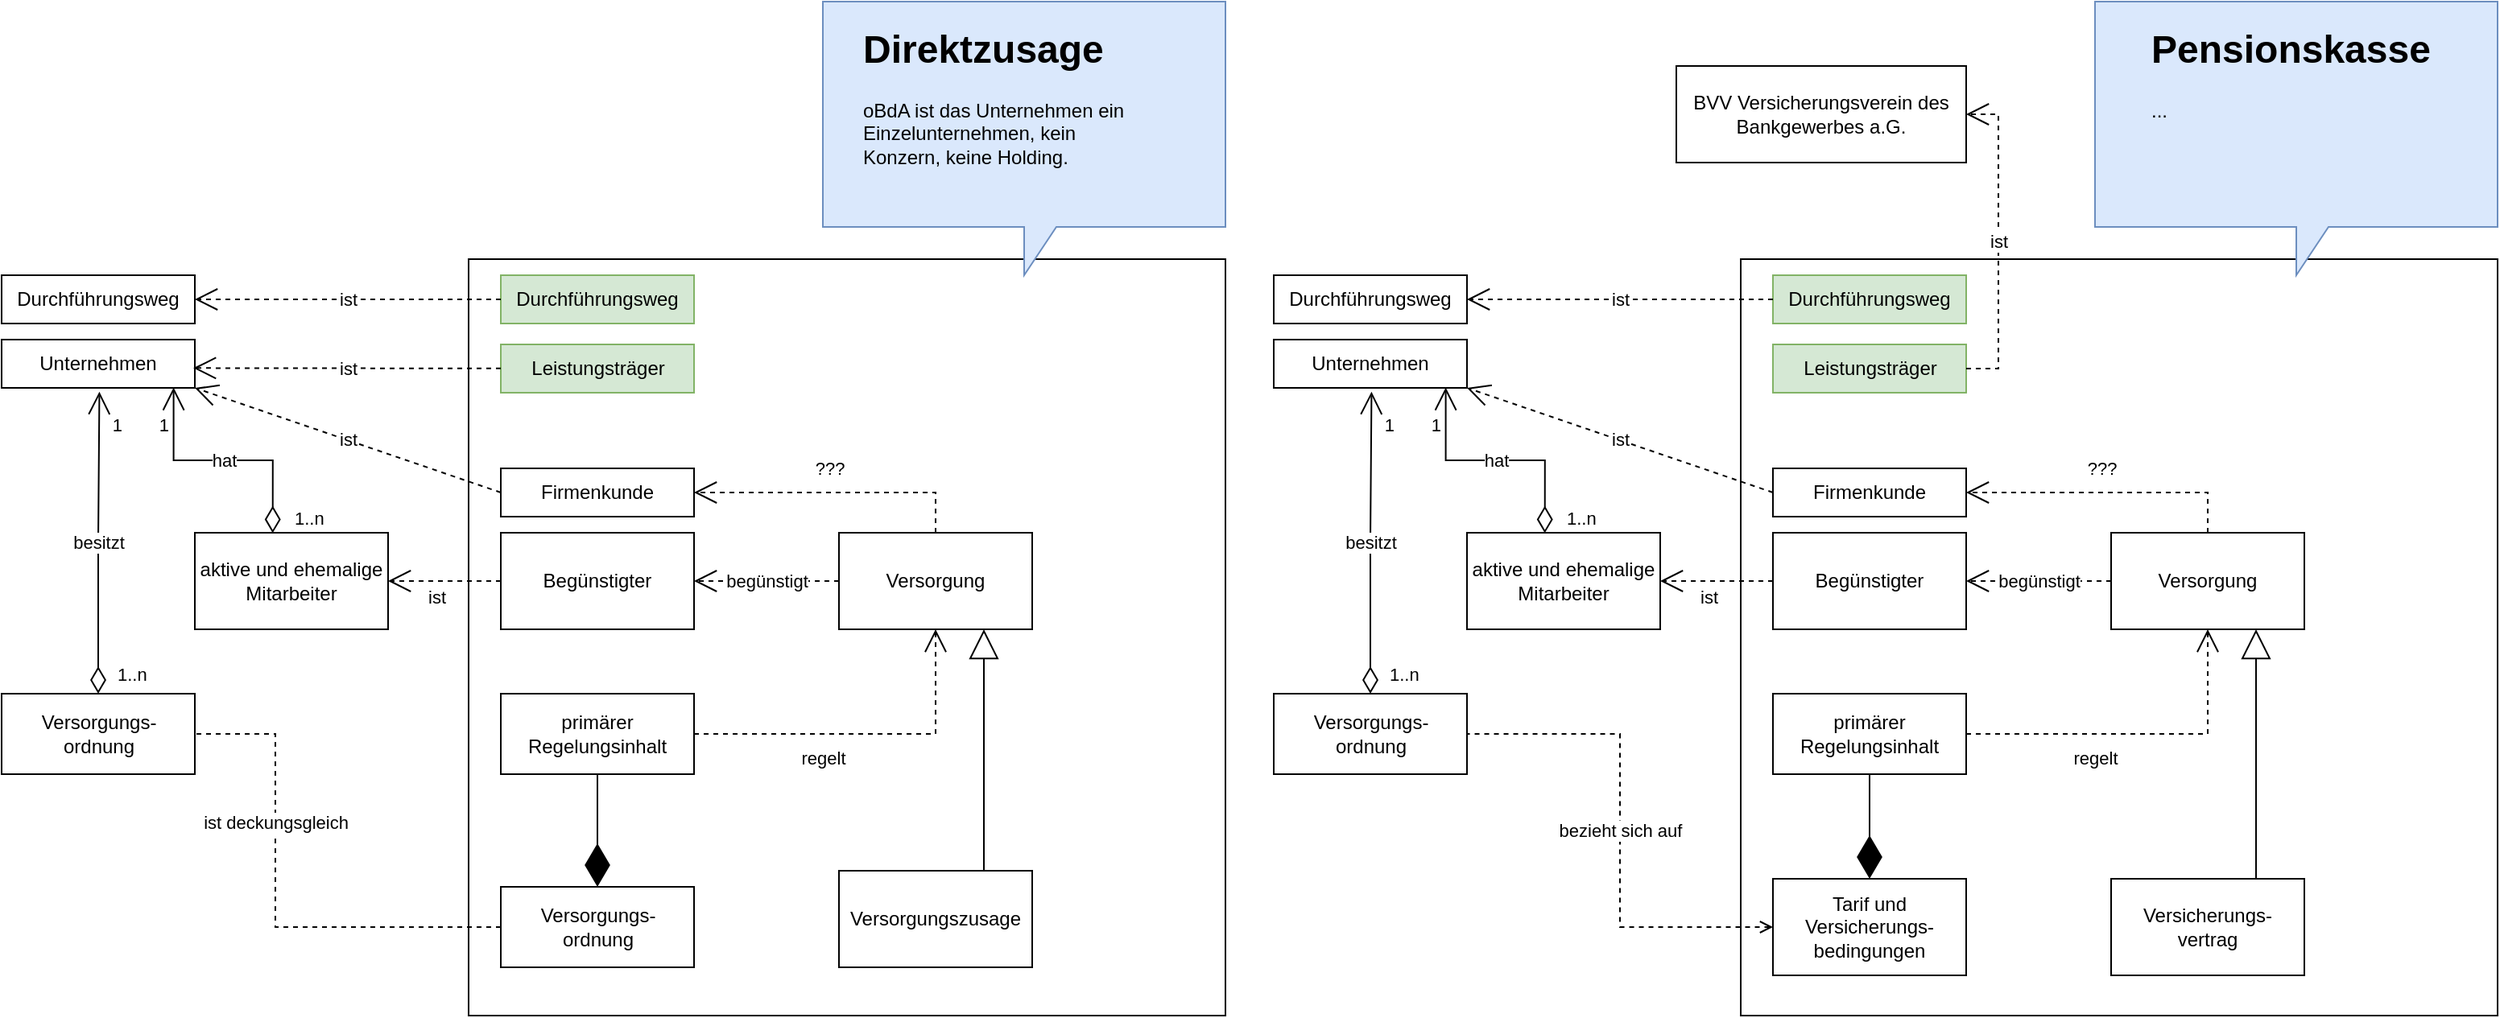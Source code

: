 <mxfile version="20.8.20" type="github">
  <diagram id="C-uBXY8Ged-GaZulML1R" name="Seite-1">
    <mxGraphModel dx="1844" dy="1058" grid="1" gridSize="10" guides="1" tooltips="1" connect="1" arrows="1" fold="1" page="1" pageScale="1" pageWidth="1920" pageHeight="1200" math="0" shadow="0">
      <root>
        <mxCell id="0" />
        <mxCell id="1" parent="0" />
        <mxCell id="RzIyw1bG6GVlp3xsneUb-1" value="" style="whiteSpace=wrap;html=1;aspect=fixed;" parent="1" vertex="1">
          <mxGeometry x="400" y="390" width="470" height="470" as="geometry" />
        </mxCell>
        <mxCell id="RzIyw1bG6GVlp3xsneUb-3" value="&lt;div&gt;Unternehmen&lt;/div&gt;" style="rounded=0;whiteSpace=wrap;html=1;" parent="1" vertex="1">
          <mxGeometry x="110" y="440" width="120" height="30" as="geometry" />
        </mxCell>
        <mxCell id="RzIyw1bG6GVlp3xsneUb-6" value="Durchführungsweg" style="rounded=0;whiteSpace=wrap;html=1;" parent="1" vertex="1">
          <mxGeometry x="110" y="400" width="120" height="30" as="geometry" />
        </mxCell>
        <mxCell id="RzIyw1bG6GVlp3xsneUb-7" value="Leistungsträger" style="html=1;fillColor=#d5e8d4;strokeColor=#82b366;" parent="1" vertex="1">
          <mxGeometry x="420" y="443" width="120" height="30" as="geometry" />
        </mxCell>
        <mxCell id="RzIyw1bG6GVlp3xsneUb-9" value="Durchführungsweg" style="rounded=0;whiteSpace=wrap;html=1;fillColor=#d5e8d4;strokeColor=#82b366;" parent="1" vertex="1">
          <mxGeometry x="420" y="400" width="120" height="30" as="geometry" />
        </mxCell>
        <mxCell id="RzIyw1bG6GVlp3xsneUb-11" value="ist" style="endArrow=open;endSize=12;dashed=1;html=1;rounded=0;entryX=0.992;entryY=0.589;entryDx=0;entryDy=0;entryPerimeter=0;" parent="1" source="RzIyw1bG6GVlp3xsneUb-7" target="RzIyw1bG6GVlp3xsneUb-3" edge="1">
          <mxGeometry width="160" relative="1" as="geometry">
            <mxPoint x="410" y="600" as="sourcePoint" />
            <mxPoint x="570" y="600" as="targetPoint" />
          </mxGeometry>
        </mxCell>
        <mxCell id="RzIyw1bG6GVlp3xsneUb-12" value="ist" style="endArrow=open;endSize=12;dashed=1;html=1;rounded=0;entryX=1;entryY=0.5;entryDx=0;entryDy=0;exitX=0;exitY=0.5;exitDx=0;exitDy=0;" parent="1" source="RzIyw1bG6GVlp3xsneUb-9" target="RzIyw1bG6GVlp3xsneUb-6" edge="1">
          <mxGeometry width="160" relative="1" as="geometry">
            <mxPoint x="410" y="600" as="sourcePoint" />
            <mxPoint x="570" y="600" as="targetPoint" />
          </mxGeometry>
        </mxCell>
        <mxCell id="RzIyw1bG6GVlp3xsneUb-13" value="&lt;div&gt;Versorgungs-&lt;/div&gt;&lt;div&gt;ordnung&lt;/div&gt;" style="html=1;" parent="1" vertex="1">
          <mxGeometry x="110" y="660" width="120" height="50" as="geometry" />
        </mxCell>
        <mxCell id="RzIyw1bG6GVlp3xsneUb-17" value="besitzt" style="endArrow=open;html=1;endSize=12;startArrow=diamondThin;startSize=14;startFill=0;edgeStyle=orthogonalEdgeStyle;rounded=0;exitX=0.5;exitY=0;exitDx=0;exitDy=0;entryX=0.506;entryY=1.078;entryDx=0;entryDy=0;entryPerimeter=0;" parent="1" source="RzIyw1bG6GVlp3xsneUb-13" target="RzIyw1bG6GVlp3xsneUb-3" edge="1">
          <mxGeometry relative="1" as="geometry">
            <mxPoint x="200" y="540" as="sourcePoint" />
            <mxPoint x="360" y="540" as="targetPoint" />
          </mxGeometry>
        </mxCell>
        <mxCell id="RzIyw1bG6GVlp3xsneUb-18" value="1..n" style="edgeLabel;resizable=0;html=1;align=left;verticalAlign=top;" parent="RzIyw1bG6GVlp3xsneUb-17" connectable="0" vertex="1">
          <mxGeometry x="-1" relative="1" as="geometry">
            <mxPoint x="10" y="-25" as="offset" />
          </mxGeometry>
        </mxCell>
        <mxCell id="RzIyw1bG6GVlp3xsneUb-19" value="1" style="edgeLabel;resizable=0;html=1;align=right;verticalAlign=top;" parent="RzIyw1bG6GVlp3xsneUb-17" connectable="0" vertex="1">
          <mxGeometry x="1" relative="1" as="geometry">
            <mxPoint x="15" y="8" as="offset" />
          </mxGeometry>
        </mxCell>
        <mxCell id="RzIyw1bG6GVlp3xsneUb-20" value="primärer Regelungsinhalt" style="rounded=0;whiteSpace=wrap;html=1;" parent="1" vertex="1">
          <mxGeometry x="420" y="660" width="120" height="50" as="geometry" />
        </mxCell>
        <mxCell id="RzIyw1bG6GVlp3xsneUb-21" value="Firmenkunde" style="rounded=0;whiteSpace=wrap;html=1;" parent="1" vertex="1">
          <mxGeometry x="420" y="520" width="120" height="30" as="geometry" />
        </mxCell>
        <mxCell id="RzIyw1bG6GVlp3xsneUb-22" value="Begünstigter" style="rounded=0;whiteSpace=wrap;html=1;" parent="1" vertex="1">
          <mxGeometry x="420" y="560" width="120" height="60" as="geometry" />
        </mxCell>
        <mxCell id="RzIyw1bG6GVlp3xsneUb-23" value="aktive und ehemalige Mitarbeiter" style="rounded=0;whiteSpace=wrap;html=1;" parent="1" vertex="1">
          <mxGeometry x="230" y="560" width="120" height="60" as="geometry" />
        </mxCell>
        <mxCell id="RzIyw1bG6GVlp3xsneUb-29" value="ist deckungsgleich" style="endArrow=none;endSize=12;dashed=1;html=1;rounded=0;entryX=1;entryY=0.5;entryDx=0;entryDy=0;exitX=0;exitY=0.5;exitDx=0;exitDy=0;edgeStyle=orthogonalEdgeStyle;endFill=0;" parent="1" source="DSj7y4Nlpi_zsEJx6jQW-32" edge="1">
          <mxGeometry x="0.323" width="160" relative="1" as="geometry">
            <mxPoint x="420" y="685" as="sourcePoint" />
            <mxPoint x="230" y="685" as="targetPoint" />
            <Array as="points">
              <mxPoint x="280" y="805" />
              <mxPoint x="280" y="685" />
            </Array>
            <mxPoint as="offset" />
          </mxGeometry>
        </mxCell>
        <mxCell id="RzIyw1bG6GVlp3xsneUb-31" value="hat" style="endArrow=open;html=1;endSize=12;startArrow=diamondThin;startSize=14;startFill=0;edgeStyle=orthogonalEdgeStyle;rounded=0;exitX=0.403;exitY=0.003;exitDx=0;exitDy=0;exitPerimeter=0;entryX=0.89;entryY=0.993;entryDx=0;entryDy=0;entryPerimeter=0;" parent="1" source="RzIyw1bG6GVlp3xsneUb-23" target="RzIyw1bG6GVlp3xsneUb-3" edge="1">
          <mxGeometry relative="1" as="geometry">
            <mxPoint x="460" y="520" as="sourcePoint" />
            <mxPoint x="620" y="520" as="targetPoint" />
          </mxGeometry>
        </mxCell>
        <mxCell id="RzIyw1bG6GVlp3xsneUb-32" value="1..n" style="edgeLabel;resizable=0;html=1;align=left;verticalAlign=top;" parent="RzIyw1bG6GVlp3xsneUb-31" connectable="0" vertex="1">
          <mxGeometry x="-1" relative="1" as="geometry">
            <mxPoint x="12" y="-22" as="offset" />
          </mxGeometry>
        </mxCell>
        <mxCell id="RzIyw1bG6GVlp3xsneUb-33" value="1" style="edgeLabel;resizable=0;html=1;align=right;verticalAlign=top;" parent="RzIyw1bG6GVlp3xsneUb-31" connectable="0" vertex="1">
          <mxGeometry x="1" relative="1" as="geometry">
            <mxPoint x="-2" y="10" as="offset" />
          </mxGeometry>
        </mxCell>
        <mxCell id="RzIyw1bG6GVlp3xsneUb-34" value="ist" style="endArrow=open;endSize=12;dashed=1;html=1;rounded=0;entryX=1;entryY=0.5;entryDx=0;entryDy=0;exitX=0;exitY=0.5;exitDx=0;exitDy=0;" parent="1" source="RzIyw1bG6GVlp3xsneUb-22" target="RzIyw1bG6GVlp3xsneUb-23" edge="1">
          <mxGeometry x="0.143" y="10" width="160" relative="1" as="geometry">
            <mxPoint x="460" y="520" as="sourcePoint" />
            <mxPoint x="620" y="520" as="targetPoint" />
            <mxPoint as="offset" />
          </mxGeometry>
        </mxCell>
        <mxCell id="RzIyw1bG6GVlp3xsneUb-35" value="&lt;div&gt;Versorgung&lt;/div&gt;" style="rounded=0;whiteSpace=wrap;html=1;" parent="1" vertex="1">
          <mxGeometry x="630" y="560" width="120" height="60" as="geometry" />
        </mxCell>
        <mxCell id="RzIyw1bG6GVlp3xsneUb-36" value="???" style="endArrow=open;endSize=12;dashed=1;html=1;rounded=0;exitX=0.5;exitY=0;exitDx=0;exitDy=0;entryX=1;entryY=0.5;entryDx=0;entryDy=0;" parent="1" source="RzIyw1bG6GVlp3xsneUb-35" target="RzIyw1bG6GVlp3xsneUb-21" edge="1">
          <mxGeometry x="0.04" y="-15" width="160" relative="1" as="geometry">
            <mxPoint x="500" y="510" as="sourcePoint" />
            <mxPoint x="660" y="510" as="targetPoint" />
            <Array as="points">
              <mxPoint x="690" y="535" />
            </Array>
            <mxPoint as="offset" />
          </mxGeometry>
        </mxCell>
        <mxCell id="RzIyw1bG6GVlp3xsneUb-37" value="begünstigt" style="endArrow=open;endSize=12;dashed=1;html=1;rounded=0;entryX=1;entryY=0.5;entryDx=0;entryDy=0;" parent="1" source="RzIyw1bG6GVlp3xsneUb-35" target="RzIyw1bG6GVlp3xsneUb-22" edge="1">
          <mxGeometry width="160" relative="1" as="geometry">
            <mxPoint x="460" y="520" as="sourcePoint" />
            <mxPoint x="620" y="520" as="targetPoint" />
          </mxGeometry>
        </mxCell>
        <mxCell id="RzIyw1bG6GVlp3xsneUb-38" value="ist" style="endArrow=open;endSize=12;dashed=1;html=1;rounded=0;exitX=0;exitY=0.5;exitDx=0;exitDy=0;entryX=1;entryY=1;entryDx=0;entryDy=0;" parent="1" source="RzIyw1bG6GVlp3xsneUb-21" target="RzIyw1bG6GVlp3xsneUb-3" edge="1">
          <mxGeometry width="160" relative="1" as="geometry">
            <mxPoint x="460" y="540" as="sourcePoint" />
            <mxPoint x="620" y="540" as="targetPoint" />
          </mxGeometry>
        </mxCell>
        <mxCell id="RzIyw1bG6GVlp3xsneUb-39" value="regelt" style="endArrow=open;endSize=12;dashed=1;html=1;rounded=0;exitX=1;exitY=0.5;exitDx=0;exitDy=0;entryX=0.5;entryY=1;entryDx=0;entryDy=0;" parent="1" source="RzIyw1bG6GVlp3xsneUb-20" target="RzIyw1bG6GVlp3xsneUb-35" edge="1">
          <mxGeometry x="-0.256" y="-15" width="160" relative="1" as="geometry">
            <mxPoint x="570" y="680" as="sourcePoint" />
            <mxPoint x="730" y="680" as="targetPoint" />
            <Array as="points">
              <mxPoint x="690" y="685" />
            </Array>
            <mxPoint as="offset" />
          </mxGeometry>
        </mxCell>
        <mxCell id="DSj7y4Nlpi_zsEJx6jQW-2" value="" style="whiteSpace=wrap;html=1;aspect=fixed;" vertex="1" parent="1">
          <mxGeometry x="1190" y="390" width="470" height="470" as="geometry" />
        </mxCell>
        <mxCell id="DSj7y4Nlpi_zsEJx6jQW-3" value="&lt;div&gt;Unternehmen&lt;/div&gt;" style="rounded=0;whiteSpace=wrap;html=1;" vertex="1" parent="1">
          <mxGeometry x="900" y="440" width="120" height="30" as="geometry" />
        </mxCell>
        <mxCell id="DSj7y4Nlpi_zsEJx6jQW-4" value="Durchführungsweg" style="rounded=0;whiteSpace=wrap;html=1;" vertex="1" parent="1">
          <mxGeometry x="900" y="400" width="120" height="30" as="geometry" />
        </mxCell>
        <mxCell id="DSj7y4Nlpi_zsEJx6jQW-5" value="Leistungsträger" style="html=1;fillColor=#d5e8d4;strokeColor=#82b366;" vertex="1" parent="1">
          <mxGeometry x="1210" y="443" width="120" height="30" as="geometry" />
        </mxCell>
        <mxCell id="DSj7y4Nlpi_zsEJx6jQW-6" value="Durchführungsweg" style="rounded=0;whiteSpace=wrap;html=1;fillColor=#d5e8d4;strokeColor=#82b366;" vertex="1" parent="1">
          <mxGeometry x="1210" y="400" width="120" height="30" as="geometry" />
        </mxCell>
        <mxCell id="DSj7y4Nlpi_zsEJx6jQW-7" value="ist" style="endArrow=open;endSize=12;dashed=1;html=1;rounded=0;entryX=1;entryY=0.5;entryDx=0;entryDy=0;exitX=1;exitY=0.5;exitDx=0;exitDy=0;edgeStyle=orthogonalEdgeStyle;" edge="1" source="DSj7y4Nlpi_zsEJx6jQW-5" target="DSj7y4Nlpi_zsEJx6jQW-27" parent="1">
          <mxGeometry width="160" relative="1" as="geometry">
            <mxPoint x="1200" y="600" as="sourcePoint" />
            <mxPoint x="1360" y="600" as="targetPoint" />
            <Array as="points">
              <mxPoint x="1350" y="458" />
              <mxPoint x="1350" y="300" />
            </Array>
          </mxGeometry>
        </mxCell>
        <mxCell id="DSj7y4Nlpi_zsEJx6jQW-8" value="ist" style="endArrow=open;endSize=12;dashed=1;html=1;rounded=0;entryX=1;entryY=0.5;entryDx=0;entryDy=0;exitX=0;exitY=0.5;exitDx=0;exitDy=0;" edge="1" source="DSj7y4Nlpi_zsEJx6jQW-6" target="DSj7y4Nlpi_zsEJx6jQW-4" parent="1">
          <mxGeometry width="160" relative="1" as="geometry">
            <mxPoint x="1200" y="600" as="sourcePoint" />
            <mxPoint x="1360" y="600" as="targetPoint" />
          </mxGeometry>
        </mxCell>
        <mxCell id="DSj7y4Nlpi_zsEJx6jQW-9" value="&lt;div&gt;Versorgungs-&lt;/div&gt;&lt;div&gt;ordnung&lt;/div&gt;" style="html=1;" vertex="1" parent="1">
          <mxGeometry x="900" y="660" width="120" height="50" as="geometry" />
        </mxCell>
        <mxCell id="DSj7y4Nlpi_zsEJx6jQW-10" value="besitzt" style="endArrow=open;html=1;endSize=12;startArrow=diamondThin;startSize=14;startFill=0;edgeStyle=orthogonalEdgeStyle;rounded=0;exitX=0.5;exitY=0;exitDx=0;exitDy=0;entryX=0.506;entryY=1.078;entryDx=0;entryDy=0;entryPerimeter=0;" edge="1" source="DSj7y4Nlpi_zsEJx6jQW-9" target="DSj7y4Nlpi_zsEJx6jQW-3" parent="1">
          <mxGeometry relative="1" as="geometry">
            <mxPoint x="990" y="540" as="sourcePoint" />
            <mxPoint x="1150" y="540" as="targetPoint" />
          </mxGeometry>
        </mxCell>
        <mxCell id="DSj7y4Nlpi_zsEJx6jQW-11" value="1..n" style="edgeLabel;resizable=0;html=1;align=left;verticalAlign=top;" connectable="0" vertex="1" parent="DSj7y4Nlpi_zsEJx6jQW-10">
          <mxGeometry x="-1" relative="1" as="geometry">
            <mxPoint x="10" y="-25" as="offset" />
          </mxGeometry>
        </mxCell>
        <mxCell id="DSj7y4Nlpi_zsEJx6jQW-12" value="1" style="edgeLabel;resizable=0;html=1;align=right;verticalAlign=top;" connectable="0" vertex="1" parent="DSj7y4Nlpi_zsEJx6jQW-10">
          <mxGeometry x="1" relative="1" as="geometry">
            <mxPoint x="15" y="8" as="offset" />
          </mxGeometry>
        </mxCell>
        <mxCell id="DSj7y4Nlpi_zsEJx6jQW-13" value="primärer Regelungsinhalt" style="rounded=0;whiteSpace=wrap;html=1;" vertex="1" parent="1">
          <mxGeometry x="1210" y="660" width="120" height="50" as="geometry" />
        </mxCell>
        <mxCell id="DSj7y4Nlpi_zsEJx6jQW-14" value="Firmenkunde" style="rounded=0;whiteSpace=wrap;html=1;" vertex="1" parent="1">
          <mxGeometry x="1210" y="520" width="120" height="30" as="geometry" />
        </mxCell>
        <mxCell id="DSj7y4Nlpi_zsEJx6jQW-15" value="Begünstigter" style="rounded=0;whiteSpace=wrap;html=1;" vertex="1" parent="1">
          <mxGeometry x="1210" y="560" width="120" height="60" as="geometry" />
        </mxCell>
        <mxCell id="DSj7y4Nlpi_zsEJx6jQW-16" value="aktive und ehemalige Mitarbeiter" style="rounded=0;whiteSpace=wrap;html=1;" vertex="1" parent="1">
          <mxGeometry x="1020" y="560" width="120" height="60" as="geometry" />
        </mxCell>
        <mxCell id="DSj7y4Nlpi_zsEJx6jQW-17" value="bezieht sich auf" style="endArrow=none;endSize=12;dashed=1;html=1;rounded=0;entryX=1;entryY=0.5;entryDx=0;entryDy=0;exitX=0;exitY=0.5;exitDx=0;exitDy=0;edgeStyle=orthogonalEdgeStyle;endFill=0;startArrow=open;startFill=0;" edge="1" source="DSj7y4Nlpi_zsEJx6jQW-31" target="DSj7y4Nlpi_zsEJx6jQW-9" parent="1">
          <mxGeometry width="160" relative="1" as="geometry">
            <mxPoint x="1250" y="520" as="sourcePoint" />
            <mxPoint x="1410" y="520" as="targetPoint" />
          </mxGeometry>
        </mxCell>
        <mxCell id="DSj7y4Nlpi_zsEJx6jQW-18" value="hat" style="endArrow=open;html=1;endSize=12;startArrow=diamondThin;startSize=14;startFill=0;edgeStyle=orthogonalEdgeStyle;rounded=0;exitX=0.403;exitY=0.003;exitDx=0;exitDy=0;exitPerimeter=0;entryX=0.89;entryY=0.993;entryDx=0;entryDy=0;entryPerimeter=0;" edge="1" source="DSj7y4Nlpi_zsEJx6jQW-16" target="DSj7y4Nlpi_zsEJx6jQW-3" parent="1">
          <mxGeometry relative="1" as="geometry">
            <mxPoint x="1250" y="520" as="sourcePoint" />
            <mxPoint x="1410" y="520" as="targetPoint" />
          </mxGeometry>
        </mxCell>
        <mxCell id="DSj7y4Nlpi_zsEJx6jQW-19" value="1..n" style="edgeLabel;resizable=0;html=1;align=left;verticalAlign=top;" connectable="0" vertex="1" parent="DSj7y4Nlpi_zsEJx6jQW-18">
          <mxGeometry x="-1" relative="1" as="geometry">
            <mxPoint x="12" y="-22" as="offset" />
          </mxGeometry>
        </mxCell>
        <mxCell id="DSj7y4Nlpi_zsEJx6jQW-20" value="1" style="edgeLabel;resizable=0;html=1;align=right;verticalAlign=top;" connectable="0" vertex="1" parent="DSj7y4Nlpi_zsEJx6jQW-18">
          <mxGeometry x="1" relative="1" as="geometry">
            <mxPoint x="-2" y="10" as="offset" />
          </mxGeometry>
        </mxCell>
        <mxCell id="DSj7y4Nlpi_zsEJx6jQW-21" value="ist" style="endArrow=open;endSize=12;dashed=1;html=1;rounded=0;entryX=1;entryY=0.5;entryDx=0;entryDy=0;exitX=0;exitY=0.5;exitDx=0;exitDy=0;" edge="1" source="DSj7y4Nlpi_zsEJx6jQW-15" target="DSj7y4Nlpi_zsEJx6jQW-16" parent="1">
          <mxGeometry x="0.143" y="10" width="160" relative="1" as="geometry">
            <mxPoint x="1250" y="520" as="sourcePoint" />
            <mxPoint x="1410" y="520" as="targetPoint" />
            <mxPoint as="offset" />
          </mxGeometry>
        </mxCell>
        <mxCell id="DSj7y4Nlpi_zsEJx6jQW-22" value="&lt;div&gt;Versorgung&lt;/div&gt;" style="rounded=0;whiteSpace=wrap;html=1;" vertex="1" parent="1">
          <mxGeometry x="1420" y="560" width="120" height="60" as="geometry" />
        </mxCell>
        <mxCell id="DSj7y4Nlpi_zsEJx6jQW-23" value="???" style="endArrow=open;endSize=12;dashed=1;html=1;rounded=0;exitX=0.5;exitY=0;exitDx=0;exitDy=0;entryX=1;entryY=0.5;entryDx=0;entryDy=0;" edge="1" source="DSj7y4Nlpi_zsEJx6jQW-22" target="DSj7y4Nlpi_zsEJx6jQW-14" parent="1">
          <mxGeometry x="0.04" y="-15" width="160" relative="1" as="geometry">
            <mxPoint x="1290" y="510" as="sourcePoint" />
            <mxPoint x="1450" y="510" as="targetPoint" />
            <Array as="points">
              <mxPoint x="1480" y="535" />
            </Array>
            <mxPoint as="offset" />
          </mxGeometry>
        </mxCell>
        <mxCell id="DSj7y4Nlpi_zsEJx6jQW-24" value="begünstigt" style="endArrow=open;endSize=12;dashed=1;html=1;rounded=0;entryX=1;entryY=0.5;entryDx=0;entryDy=0;" edge="1" source="DSj7y4Nlpi_zsEJx6jQW-22" target="DSj7y4Nlpi_zsEJx6jQW-15" parent="1">
          <mxGeometry width="160" relative="1" as="geometry">
            <mxPoint x="1250" y="520" as="sourcePoint" />
            <mxPoint x="1410" y="520" as="targetPoint" />
          </mxGeometry>
        </mxCell>
        <mxCell id="DSj7y4Nlpi_zsEJx6jQW-25" value="ist" style="endArrow=open;endSize=12;dashed=1;html=1;rounded=0;exitX=0;exitY=0.5;exitDx=0;exitDy=0;entryX=1;entryY=1;entryDx=0;entryDy=0;" edge="1" source="DSj7y4Nlpi_zsEJx6jQW-14" target="DSj7y4Nlpi_zsEJx6jQW-3" parent="1">
          <mxGeometry width="160" relative="1" as="geometry">
            <mxPoint x="1250" y="540" as="sourcePoint" />
            <mxPoint x="1410" y="540" as="targetPoint" />
          </mxGeometry>
        </mxCell>
        <mxCell id="DSj7y4Nlpi_zsEJx6jQW-26" value="regelt" style="endArrow=open;endSize=12;dashed=1;html=1;rounded=0;exitX=1;exitY=0.5;exitDx=0;exitDy=0;entryX=0.5;entryY=1;entryDx=0;entryDy=0;" edge="1" source="DSj7y4Nlpi_zsEJx6jQW-13" target="DSj7y4Nlpi_zsEJx6jQW-22" parent="1">
          <mxGeometry x="-0.256" y="-15" width="160" relative="1" as="geometry">
            <mxPoint x="1360" y="680" as="sourcePoint" />
            <mxPoint x="1520" y="680" as="targetPoint" />
            <Array as="points">
              <mxPoint x="1480" y="685" />
            </Array>
            <mxPoint as="offset" />
          </mxGeometry>
        </mxCell>
        <mxCell id="DSj7y4Nlpi_zsEJx6jQW-27" value="BVV Versicherungsverein des Bankgewerbes a.G." style="rounded=0;whiteSpace=wrap;html=1;" vertex="1" parent="1">
          <mxGeometry x="1150" y="270" width="180" height="60" as="geometry" />
        </mxCell>
        <mxCell id="DSj7y4Nlpi_zsEJx6jQW-28" value="" style="shape=callout;whiteSpace=wrap;html=1;perimeter=calloutPerimeter;fillColor=#dae8fc;strokeColor=#6c8ebf;" vertex="1" parent="1">
          <mxGeometry x="620" y="230" width="250" height="170" as="geometry" />
        </mxCell>
        <mxCell id="RzIyw1bG6GVlp3xsneUb-26" value="&lt;h1&gt;Direktzusage&lt;br&gt;&lt;/h1&gt;&lt;p&gt;oBdA ist das Unternehmen ein Einzelunternehmen, kein Konzern, keine Holding.&lt;br&gt;&lt;/p&gt;" style="text;html=1;strokeColor=none;fillColor=none;spacing=5;spacingTop=-20;whiteSpace=wrap;overflow=hidden;rounded=0;" parent="1" vertex="1">
          <mxGeometry x="640" y="240" width="190" height="120" as="geometry" />
        </mxCell>
        <mxCell id="DSj7y4Nlpi_zsEJx6jQW-29" value="" style="shape=callout;whiteSpace=wrap;html=1;perimeter=calloutPerimeter;fillColor=#dae8fc;strokeColor=#6c8ebf;" vertex="1" parent="1">
          <mxGeometry x="1410" y="230" width="250" height="170" as="geometry" />
        </mxCell>
        <mxCell id="DSj7y4Nlpi_zsEJx6jQW-30" value="&lt;h1&gt;Pensionskasse&lt;br&gt;&lt;/h1&gt;&lt;p&gt;...&lt;br&gt;&lt;/p&gt;" style="text;html=1;strokeColor=none;fillColor=none;spacing=5;spacingTop=-20;whiteSpace=wrap;overflow=hidden;rounded=0;" vertex="1" parent="1">
          <mxGeometry x="1440" y="240" width="190" height="120" as="geometry" />
        </mxCell>
        <mxCell id="DSj7y4Nlpi_zsEJx6jQW-31" value="Tarif und Versicherungs-bedingungen" style="rounded=0;whiteSpace=wrap;html=1;" vertex="1" parent="1">
          <mxGeometry x="1210" y="775" width="120" height="60" as="geometry" />
        </mxCell>
        <mxCell id="DSj7y4Nlpi_zsEJx6jQW-32" value="&lt;div&gt;Versorgungs-&lt;/div&gt;&lt;div&gt;ordnung&lt;/div&gt;" style="html=1;" vertex="1" parent="1">
          <mxGeometry x="420" y="780" width="120" height="50" as="geometry" />
        </mxCell>
        <mxCell id="DSj7y4Nlpi_zsEJx6jQW-33" value="" style="endArrow=diamondThin;endFill=1;endSize=24;html=1;rounded=0;entryX=0.5;entryY=0;entryDx=0;entryDy=0;exitX=0.5;exitY=1;exitDx=0;exitDy=0;" edge="1" parent="1" source="DSj7y4Nlpi_zsEJx6jQW-13" target="DSj7y4Nlpi_zsEJx6jQW-31">
          <mxGeometry width="160" relative="1" as="geometry">
            <mxPoint x="1030" y="870" as="sourcePoint" />
            <mxPoint x="940" y="630" as="targetPoint" />
          </mxGeometry>
        </mxCell>
        <mxCell id="DSj7y4Nlpi_zsEJx6jQW-34" value="" style="endArrow=diamondThin;endFill=1;endSize=24;html=1;rounded=0;exitX=0.5;exitY=1;exitDx=0;exitDy=0;entryX=0.5;entryY=0;entryDx=0;entryDy=0;" edge="1" parent="1" source="RzIyw1bG6GVlp3xsneUb-20" target="DSj7y4Nlpi_zsEJx6jQW-32">
          <mxGeometry width="160" relative="1" as="geometry">
            <mxPoint x="720" y="970" as="sourcePoint" />
            <mxPoint x="940" y="630" as="targetPoint" />
            <Array as="points" />
          </mxGeometry>
        </mxCell>
        <mxCell id="DSj7y4Nlpi_zsEJx6jQW-35" value="Versorgungszusage" style="rounded=0;whiteSpace=wrap;html=1;" vertex="1" parent="1">
          <mxGeometry x="630" y="770" width="120" height="60" as="geometry" />
        </mxCell>
        <mxCell id="DSj7y4Nlpi_zsEJx6jQW-37" value="Versicherungs- vertrag" style="rounded=0;whiteSpace=wrap;html=1;" vertex="1" parent="1">
          <mxGeometry x="1420" y="775" width="120" height="60" as="geometry" />
        </mxCell>
        <mxCell id="DSj7y4Nlpi_zsEJx6jQW-39" value="" style="endArrow=block;endSize=16;endFill=0;html=1;rounded=0;exitX=0.75;exitY=0;exitDx=0;exitDy=0;entryX=0.75;entryY=1;entryDx=0;entryDy=0;" edge="1" parent="1" source="DSj7y4Nlpi_zsEJx6jQW-35" target="RzIyw1bG6GVlp3xsneUb-35">
          <mxGeometry width="160" relative="1" as="geometry">
            <mxPoint x="780" y="630" as="sourcePoint" />
            <mxPoint x="940" y="630" as="targetPoint" />
          </mxGeometry>
        </mxCell>
        <mxCell id="DSj7y4Nlpi_zsEJx6jQW-40" value="" style="endArrow=block;endSize=16;endFill=0;html=1;rounded=0;entryX=0.75;entryY=1;entryDx=0;entryDy=0;exitX=0.75;exitY=0;exitDx=0;exitDy=0;" edge="1" parent="1" source="DSj7y4Nlpi_zsEJx6jQW-37" target="DSj7y4Nlpi_zsEJx6jQW-22">
          <mxGeometry width="160" relative="1" as="geometry">
            <mxPoint x="1520" y="790" as="sourcePoint" />
            <mxPoint x="1520" y="640" as="targetPoint" />
          </mxGeometry>
        </mxCell>
      </root>
    </mxGraphModel>
  </diagram>
</mxfile>
